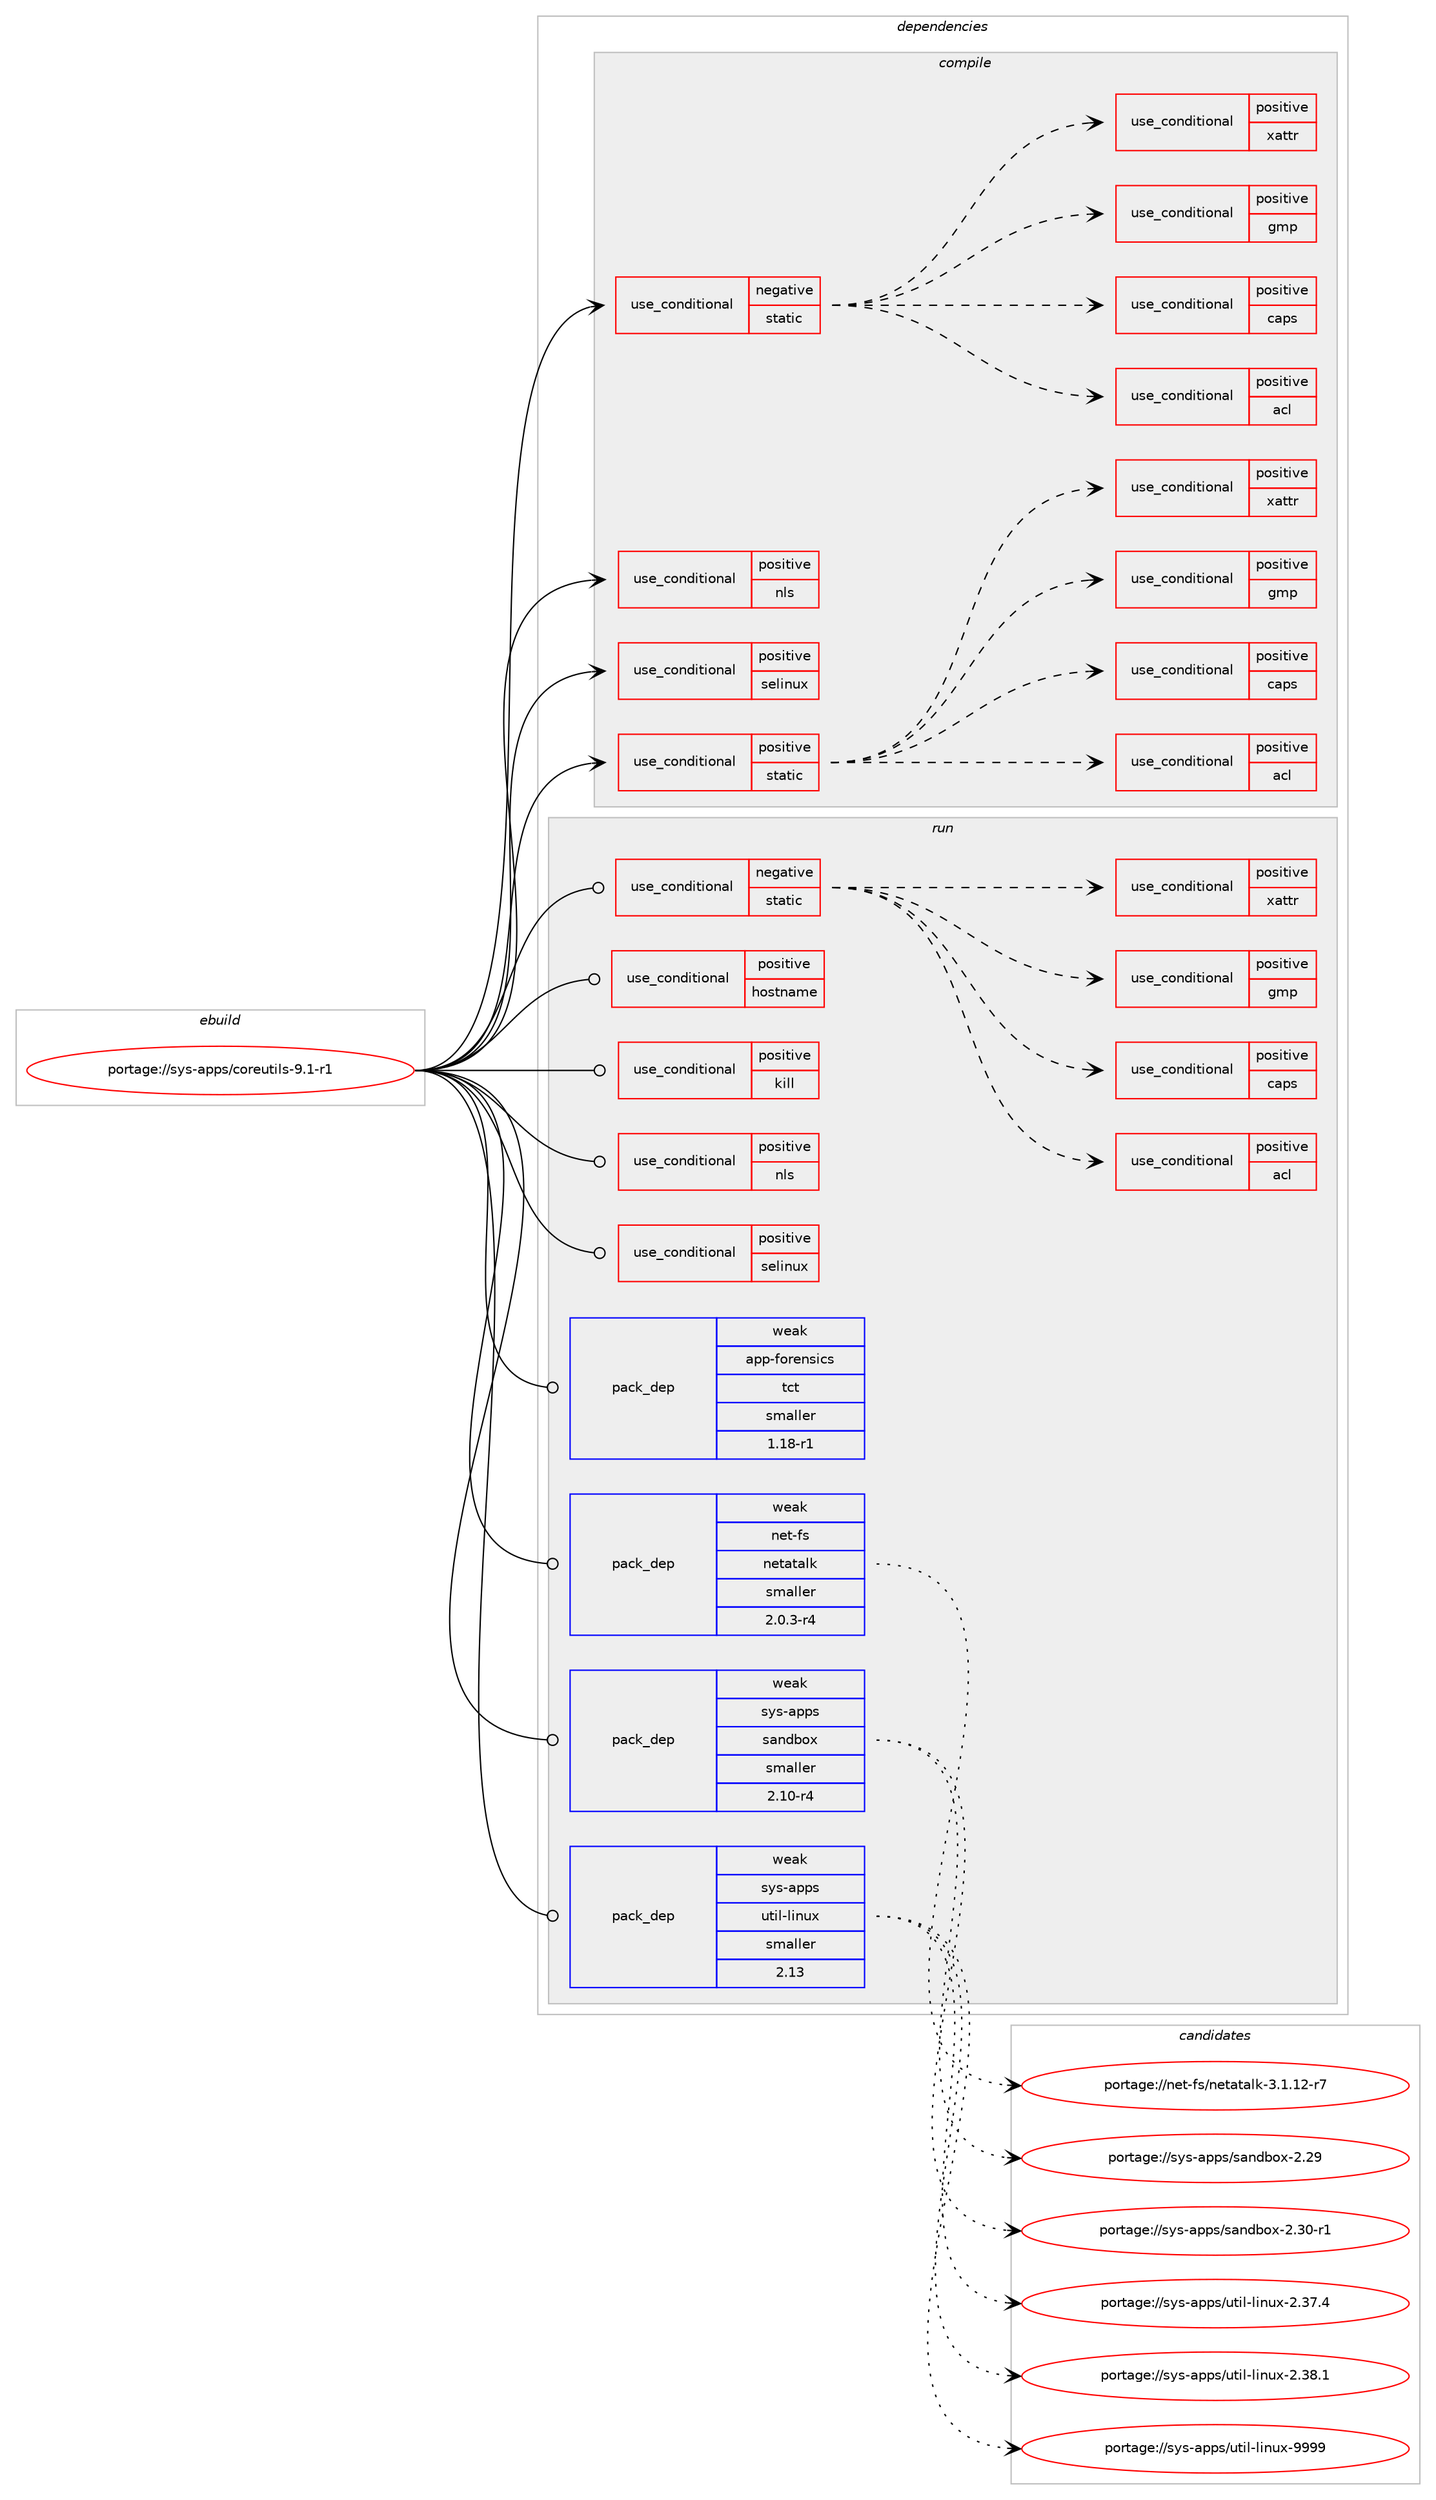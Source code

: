 digraph prolog {

# *************
# Graph options
# *************

newrank=true;
concentrate=true;
compound=true;
graph [rankdir=LR,fontname=Helvetica,fontsize=10,ranksep=1.5];#, ranksep=2.5, nodesep=0.2];
edge  [arrowhead=vee];
node  [fontname=Helvetica,fontsize=10];

# **********
# The ebuild
# **********

subgraph cluster_leftcol {
color=gray;
rank=same;
label=<<i>ebuild</i>>;
id [label="portage://sys-apps/coreutils-9.1-r1", color=red, width=4, href="../sys-apps/coreutils-9.1-r1.svg"];
}

# ****************
# The dependencies
# ****************

subgraph cluster_midcol {
color=gray;
label=<<i>dependencies</i>>;
subgraph cluster_compile {
fillcolor="#eeeeee";
style=filled;
label=<<i>compile</i>>;
subgraph cond3457 {
dependency5198 [label=<<TABLE BORDER="0" CELLBORDER="1" CELLSPACING="0" CELLPADDING="4"><TR><TD ROWSPAN="3" CELLPADDING="10">use_conditional</TD></TR><TR><TD>negative</TD></TR><TR><TD>static</TD></TR></TABLE>>, shape=none, color=red];
subgraph cond3458 {
dependency5199 [label=<<TABLE BORDER="0" CELLBORDER="1" CELLSPACING="0" CELLPADDING="4"><TR><TD ROWSPAN="3" CELLPADDING="10">use_conditional</TD></TR><TR><TD>positive</TD></TR><TR><TD>acl</TD></TR></TABLE>>, shape=none, color=red];
# *** BEGIN UNKNOWN DEPENDENCY TYPE (TODO) ***
# dependency5199 -> package_dependency(portage://sys-apps/coreutils-9.1-r1,install,no,sys-apps,acl,none,[,,],[],[])
# *** END UNKNOWN DEPENDENCY TYPE (TODO) ***

}
dependency5198:e -> dependency5199:w [weight=20,style="dashed",arrowhead="vee"];
subgraph cond3459 {
dependency5200 [label=<<TABLE BORDER="0" CELLBORDER="1" CELLSPACING="0" CELLPADDING="4"><TR><TD ROWSPAN="3" CELLPADDING="10">use_conditional</TD></TR><TR><TD>positive</TD></TR><TR><TD>caps</TD></TR></TABLE>>, shape=none, color=red];
# *** BEGIN UNKNOWN DEPENDENCY TYPE (TODO) ***
# dependency5200 -> package_dependency(portage://sys-apps/coreutils-9.1-r1,install,no,sys-libs,libcap,none,[,,],[],[])
# *** END UNKNOWN DEPENDENCY TYPE (TODO) ***

}
dependency5198:e -> dependency5200:w [weight=20,style="dashed",arrowhead="vee"];
subgraph cond3460 {
dependency5201 [label=<<TABLE BORDER="0" CELLBORDER="1" CELLSPACING="0" CELLPADDING="4"><TR><TD ROWSPAN="3" CELLPADDING="10">use_conditional</TD></TR><TR><TD>positive</TD></TR><TR><TD>gmp</TD></TR></TABLE>>, shape=none, color=red];
# *** BEGIN UNKNOWN DEPENDENCY TYPE (TODO) ***
# dependency5201 -> package_dependency(portage://sys-apps/coreutils-9.1-r1,install,no,dev-libs,gmp,none,[,,],any_same_slot,[])
# *** END UNKNOWN DEPENDENCY TYPE (TODO) ***

}
dependency5198:e -> dependency5201:w [weight=20,style="dashed",arrowhead="vee"];
subgraph cond3461 {
dependency5202 [label=<<TABLE BORDER="0" CELLBORDER="1" CELLSPACING="0" CELLPADDING="4"><TR><TD ROWSPAN="3" CELLPADDING="10">use_conditional</TD></TR><TR><TD>positive</TD></TR><TR><TD>xattr</TD></TR></TABLE>>, shape=none, color=red];
# *** BEGIN UNKNOWN DEPENDENCY TYPE (TODO) ***
# dependency5202 -> package_dependency(portage://sys-apps/coreutils-9.1-r1,install,no,sys-apps,attr,none,[,,],[],[])
# *** END UNKNOWN DEPENDENCY TYPE (TODO) ***

}
dependency5198:e -> dependency5202:w [weight=20,style="dashed",arrowhead="vee"];
}
id:e -> dependency5198:w [weight=20,style="solid",arrowhead="vee"];
subgraph cond3462 {
dependency5203 [label=<<TABLE BORDER="0" CELLBORDER="1" CELLSPACING="0" CELLPADDING="4"><TR><TD ROWSPAN="3" CELLPADDING="10">use_conditional</TD></TR><TR><TD>positive</TD></TR><TR><TD>nls</TD></TR></TABLE>>, shape=none, color=red];
# *** BEGIN UNKNOWN DEPENDENCY TYPE (TODO) ***
# dependency5203 -> package_dependency(portage://sys-apps/coreutils-9.1-r1,install,no,virtual,libintl,none,[,,],[],[])
# *** END UNKNOWN DEPENDENCY TYPE (TODO) ***

}
id:e -> dependency5203:w [weight=20,style="solid",arrowhead="vee"];
subgraph cond3463 {
dependency5204 [label=<<TABLE BORDER="0" CELLBORDER="1" CELLSPACING="0" CELLPADDING="4"><TR><TD ROWSPAN="3" CELLPADDING="10">use_conditional</TD></TR><TR><TD>positive</TD></TR><TR><TD>selinux</TD></TR></TABLE>>, shape=none, color=red];
# *** BEGIN UNKNOWN DEPENDENCY TYPE (TODO) ***
# dependency5204 -> package_dependency(portage://sys-apps/coreutils-9.1-r1,install,no,sys-libs,libselinux,none,[,,],[],[])
# *** END UNKNOWN DEPENDENCY TYPE (TODO) ***

}
id:e -> dependency5204:w [weight=20,style="solid",arrowhead="vee"];
subgraph cond3464 {
dependency5205 [label=<<TABLE BORDER="0" CELLBORDER="1" CELLSPACING="0" CELLPADDING="4"><TR><TD ROWSPAN="3" CELLPADDING="10">use_conditional</TD></TR><TR><TD>positive</TD></TR><TR><TD>static</TD></TR></TABLE>>, shape=none, color=red];
subgraph cond3465 {
dependency5206 [label=<<TABLE BORDER="0" CELLBORDER="1" CELLSPACING="0" CELLPADDING="4"><TR><TD ROWSPAN="3" CELLPADDING="10">use_conditional</TD></TR><TR><TD>positive</TD></TR><TR><TD>acl</TD></TR></TABLE>>, shape=none, color=red];
# *** BEGIN UNKNOWN DEPENDENCY TYPE (TODO) ***
# dependency5206 -> package_dependency(portage://sys-apps/coreutils-9.1-r1,install,no,sys-apps,acl,none,[,,],[],[use(enable(static-libs),none)])
# *** END UNKNOWN DEPENDENCY TYPE (TODO) ***

}
dependency5205:e -> dependency5206:w [weight=20,style="dashed",arrowhead="vee"];
subgraph cond3466 {
dependency5207 [label=<<TABLE BORDER="0" CELLBORDER="1" CELLSPACING="0" CELLPADDING="4"><TR><TD ROWSPAN="3" CELLPADDING="10">use_conditional</TD></TR><TR><TD>positive</TD></TR><TR><TD>caps</TD></TR></TABLE>>, shape=none, color=red];
# *** BEGIN UNKNOWN DEPENDENCY TYPE (TODO) ***
# dependency5207 -> package_dependency(portage://sys-apps/coreutils-9.1-r1,install,no,sys-libs,libcap,none,[,,],[],[])
# *** END UNKNOWN DEPENDENCY TYPE (TODO) ***

}
dependency5205:e -> dependency5207:w [weight=20,style="dashed",arrowhead="vee"];
subgraph cond3467 {
dependency5208 [label=<<TABLE BORDER="0" CELLBORDER="1" CELLSPACING="0" CELLPADDING="4"><TR><TD ROWSPAN="3" CELLPADDING="10">use_conditional</TD></TR><TR><TD>positive</TD></TR><TR><TD>gmp</TD></TR></TABLE>>, shape=none, color=red];
# *** BEGIN UNKNOWN DEPENDENCY TYPE (TODO) ***
# dependency5208 -> package_dependency(portage://sys-apps/coreutils-9.1-r1,install,no,dev-libs,gmp,none,[,,],any_same_slot,[use(enable(static-libs),none)])
# *** END UNKNOWN DEPENDENCY TYPE (TODO) ***

}
dependency5205:e -> dependency5208:w [weight=20,style="dashed",arrowhead="vee"];
subgraph cond3468 {
dependency5209 [label=<<TABLE BORDER="0" CELLBORDER="1" CELLSPACING="0" CELLPADDING="4"><TR><TD ROWSPAN="3" CELLPADDING="10">use_conditional</TD></TR><TR><TD>positive</TD></TR><TR><TD>xattr</TD></TR></TABLE>>, shape=none, color=red];
# *** BEGIN UNKNOWN DEPENDENCY TYPE (TODO) ***
# dependency5209 -> package_dependency(portage://sys-apps/coreutils-9.1-r1,install,no,sys-apps,attr,none,[,,],[],[use(enable(static-libs),none)])
# *** END UNKNOWN DEPENDENCY TYPE (TODO) ***

}
dependency5205:e -> dependency5209:w [weight=20,style="dashed",arrowhead="vee"];
}
id:e -> dependency5205:w [weight=20,style="solid",arrowhead="vee"];
}
subgraph cluster_compileandrun {
fillcolor="#eeeeee";
style=filled;
label=<<i>compile and run</i>>;
}
subgraph cluster_run {
fillcolor="#eeeeee";
style=filled;
label=<<i>run</i>>;
subgraph cond3469 {
dependency5210 [label=<<TABLE BORDER="0" CELLBORDER="1" CELLSPACING="0" CELLPADDING="4"><TR><TD ROWSPAN="3" CELLPADDING="10">use_conditional</TD></TR><TR><TD>negative</TD></TR><TR><TD>static</TD></TR></TABLE>>, shape=none, color=red];
subgraph cond3470 {
dependency5211 [label=<<TABLE BORDER="0" CELLBORDER="1" CELLSPACING="0" CELLPADDING="4"><TR><TD ROWSPAN="3" CELLPADDING="10">use_conditional</TD></TR><TR><TD>positive</TD></TR><TR><TD>acl</TD></TR></TABLE>>, shape=none, color=red];
# *** BEGIN UNKNOWN DEPENDENCY TYPE (TODO) ***
# dependency5211 -> package_dependency(portage://sys-apps/coreutils-9.1-r1,run,no,sys-apps,acl,none,[,,],[],[])
# *** END UNKNOWN DEPENDENCY TYPE (TODO) ***

}
dependency5210:e -> dependency5211:w [weight=20,style="dashed",arrowhead="vee"];
subgraph cond3471 {
dependency5212 [label=<<TABLE BORDER="0" CELLBORDER="1" CELLSPACING="0" CELLPADDING="4"><TR><TD ROWSPAN="3" CELLPADDING="10">use_conditional</TD></TR><TR><TD>positive</TD></TR><TR><TD>caps</TD></TR></TABLE>>, shape=none, color=red];
# *** BEGIN UNKNOWN DEPENDENCY TYPE (TODO) ***
# dependency5212 -> package_dependency(portage://sys-apps/coreutils-9.1-r1,run,no,sys-libs,libcap,none,[,,],[],[])
# *** END UNKNOWN DEPENDENCY TYPE (TODO) ***

}
dependency5210:e -> dependency5212:w [weight=20,style="dashed",arrowhead="vee"];
subgraph cond3472 {
dependency5213 [label=<<TABLE BORDER="0" CELLBORDER="1" CELLSPACING="0" CELLPADDING="4"><TR><TD ROWSPAN="3" CELLPADDING="10">use_conditional</TD></TR><TR><TD>positive</TD></TR><TR><TD>gmp</TD></TR></TABLE>>, shape=none, color=red];
# *** BEGIN UNKNOWN DEPENDENCY TYPE (TODO) ***
# dependency5213 -> package_dependency(portage://sys-apps/coreutils-9.1-r1,run,no,dev-libs,gmp,none,[,,],any_same_slot,[])
# *** END UNKNOWN DEPENDENCY TYPE (TODO) ***

}
dependency5210:e -> dependency5213:w [weight=20,style="dashed",arrowhead="vee"];
subgraph cond3473 {
dependency5214 [label=<<TABLE BORDER="0" CELLBORDER="1" CELLSPACING="0" CELLPADDING="4"><TR><TD ROWSPAN="3" CELLPADDING="10">use_conditional</TD></TR><TR><TD>positive</TD></TR><TR><TD>xattr</TD></TR></TABLE>>, shape=none, color=red];
# *** BEGIN UNKNOWN DEPENDENCY TYPE (TODO) ***
# dependency5214 -> package_dependency(portage://sys-apps/coreutils-9.1-r1,run,no,sys-apps,attr,none,[,,],[],[])
# *** END UNKNOWN DEPENDENCY TYPE (TODO) ***

}
dependency5210:e -> dependency5214:w [weight=20,style="dashed",arrowhead="vee"];
}
id:e -> dependency5210:w [weight=20,style="solid",arrowhead="odot"];
subgraph cond3474 {
dependency5215 [label=<<TABLE BORDER="0" CELLBORDER="1" CELLSPACING="0" CELLPADDING="4"><TR><TD ROWSPAN="3" CELLPADDING="10">use_conditional</TD></TR><TR><TD>positive</TD></TR><TR><TD>hostname</TD></TR></TABLE>>, shape=none, color=red];
# *** BEGIN UNKNOWN DEPENDENCY TYPE (TODO) ***
# dependency5215 -> package_dependency(portage://sys-apps/coreutils-9.1-r1,run,weak,sys-apps,net-tools,none,[,,],[],[use(enable(hostname),none)])
# *** END UNKNOWN DEPENDENCY TYPE (TODO) ***

}
id:e -> dependency5215:w [weight=20,style="solid",arrowhead="odot"];
subgraph cond3475 {
dependency5216 [label=<<TABLE BORDER="0" CELLBORDER="1" CELLSPACING="0" CELLPADDING="4"><TR><TD ROWSPAN="3" CELLPADDING="10">use_conditional</TD></TR><TR><TD>positive</TD></TR><TR><TD>kill</TD></TR></TABLE>>, shape=none, color=red];
# *** BEGIN UNKNOWN DEPENDENCY TYPE (TODO) ***
# dependency5216 -> package_dependency(portage://sys-apps/coreutils-9.1-r1,run,weak,sys-apps,util-linux,none,[,,],[],[use(enable(kill),none)])
# *** END UNKNOWN DEPENDENCY TYPE (TODO) ***

# *** BEGIN UNKNOWN DEPENDENCY TYPE (TODO) ***
# dependency5216 -> package_dependency(portage://sys-apps/coreutils-9.1-r1,run,weak,sys-process,procps,none,[,,],[],[use(enable(kill),none)])
# *** END UNKNOWN DEPENDENCY TYPE (TODO) ***

}
id:e -> dependency5216:w [weight=20,style="solid",arrowhead="odot"];
subgraph cond3476 {
dependency5217 [label=<<TABLE BORDER="0" CELLBORDER="1" CELLSPACING="0" CELLPADDING="4"><TR><TD ROWSPAN="3" CELLPADDING="10">use_conditional</TD></TR><TR><TD>positive</TD></TR><TR><TD>nls</TD></TR></TABLE>>, shape=none, color=red];
# *** BEGIN UNKNOWN DEPENDENCY TYPE (TODO) ***
# dependency5217 -> package_dependency(portage://sys-apps/coreutils-9.1-r1,run,no,virtual,libintl,none,[,,],[],[])
# *** END UNKNOWN DEPENDENCY TYPE (TODO) ***

}
id:e -> dependency5217:w [weight=20,style="solid",arrowhead="odot"];
subgraph cond3477 {
dependency5218 [label=<<TABLE BORDER="0" CELLBORDER="1" CELLSPACING="0" CELLPADDING="4"><TR><TD ROWSPAN="3" CELLPADDING="10">use_conditional</TD></TR><TR><TD>positive</TD></TR><TR><TD>selinux</TD></TR></TABLE>>, shape=none, color=red];
# *** BEGIN UNKNOWN DEPENDENCY TYPE (TODO) ***
# dependency5218 -> package_dependency(portage://sys-apps/coreutils-9.1-r1,run,no,sys-libs,libselinux,none,[,,],[],[])
# *** END UNKNOWN DEPENDENCY TYPE (TODO) ***

}
id:e -> dependency5218:w [weight=20,style="solid",arrowhead="odot"];
subgraph pack1689 {
dependency5219 [label=<<TABLE BORDER="0" CELLBORDER="1" CELLSPACING="0" CELLPADDING="4" WIDTH="220"><TR><TD ROWSPAN="6" CELLPADDING="30">pack_dep</TD></TR><TR><TD WIDTH="110">weak</TD></TR><TR><TD>app-forensics</TD></TR><TR><TD>tct</TD></TR><TR><TD>smaller</TD></TR><TR><TD>1.18-r1</TD></TR></TABLE>>, shape=none, color=blue];
}
id:e -> dependency5219:w [weight=20,style="solid",arrowhead="odot"];
# *** BEGIN UNKNOWN DEPENDENCY TYPE (TODO) ***
# id -> package_dependency(portage://sys-apps/coreutils-9.1-r1,run,weak,app-misc,realpath,none,[,,],[],[])
# *** END UNKNOWN DEPENDENCY TYPE (TODO) ***

subgraph pack1690 {
dependency5220 [label=<<TABLE BORDER="0" CELLBORDER="1" CELLSPACING="0" CELLPADDING="4" WIDTH="220"><TR><TD ROWSPAN="6" CELLPADDING="30">pack_dep</TD></TR><TR><TD WIDTH="110">weak</TD></TR><TR><TD>net-fs</TD></TR><TR><TD>netatalk</TD></TR><TR><TD>smaller</TD></TR><TR><TD>2.0.3-r4</TD></TR></TABLE>>, shape=none, color=blue];
}
id:e -> dependency5220:w [weight=20,style="solid",arrowhead="odot"];
# *** BEGIN UNKNOWN DEPENDENCY TYPE (TODO) ***
# id -> package_dependency(portage://sys-apps/coreutils-9.1-r1,run,weak,net-mail,base64,none,[,,],[],[])
# *** END UNKNOWN DEPENDENCY TYPE (TODO) ***

# *** BEGIN UNKNOWN DEPENDENCY TYPE (TODO) ***
# id -> package_dependency(portage://sys-apps/coreutils-9.1-r1,run,weak,sys-apps,mktemp,none,[,,],[],[])
# *** END UNKNOWN DEPENDENCY TYPE (TODO) ***

subgraph pack1691 {
dependency5221 [label=<<TABLE BORDER="0" CELLBORDER="1" CELLSPACING="0" CELLPADDING="4" WIDTH="220"><TR><TD ROWSPAN="6" CELLPADDING="30">pack_dep</TD></TR><TR><TD WIDTH="110">weak</TD></TR><TR><TD>sys-apps</TD></TR><TR><TD>sandbox</TD></TR><TR><TD>smaller</TD></TR><TR><TD>2.10-r4</TD></TR></TABLE>>, shape=none, color=blue];
}
id:e -> dependency5221:w [weight=20,style="solid",arrowhead="odot"];
# *** BEGIN UNKNOWN DEPENDENCY TYPE (TODO) ***
# id -> package_dependency(portage://sys-apps/coreutils-9.1-r1,run,weak,sys-apps,stat,none,[,,],[],[])
# *** END UNKNOWN DEPENDENCY TYPE (TODO) ***

subgraph pack1692 {
dependency5222 [label=<<TABLE BORDER="0" CELLBORDER="1" CELLSPACING="0" CELLPADDING="4" WIDTH="220"><TR><TD ROWSPAN="6" CELLPADDING="30">pack_dep</TD></TR><TR><TD WIDTH="110">weak</TD></TR><TR><TD>sys-apps</TD></TR><TR><TD>util-linux</TD></TR><TR><TD>smaller</TD></TR><TR><TD>2.13</TD></TR></TABLE>>, shape=none, color=blue];
}
id:e -> dependency5222:w [weight=20,style="solid",arrowhead="odot"];
}
}

# **************
# The candidates
# **************

subgraph cluster_choices {
rank=same;
color=gray;
label=<<i>candidates</i>>;

subgraph choice1689 {
color=black;
nodesep=1;
}
subgraph choice1690 {
color=black;
nodesep=1;
choice11010111645102115471101011169711697108107455146494649504511455 [label="portage://net-fs/netatalk-3.1.12-r7", color=red, width=4,href="../net-fs/netatalk-3.1.12-r7.svg"];
dependency5220:e -> choice11010111645102115471101011169711697108107455146494649504511455:w [style=dotted,weight="100"];
}
subgraph choice1691 {
color=black;
nodesep=1;
choice11512111545971121121154711597110100981111204550465057 [label="portage://sys-apps/sandbox-2.29", color=red, width=4,href="../sys-apps/sandbox-2.29.svg"];
choice115121115459711211211547115971101009811112045504651484511449 [label="portage://sys-apps/sandbox-2.30-r1", color=red, width=4,href="../sys-apps/sandbox-2.30-r1.svg"];
dependency5221:e -> choice11512111545971121121154711597110100981111204550465057:w [style=dotted,weight="100"];
dependency5221:e -> choice115121115459711211211547115971101009811112045504651484511449:w [style=dotted,weight="100"];
}
subgraph choice1692 {
color=black;
nodesep=1;
choice1151211154597112112115471171161051084510810511011712045504651554652 [label="portage://sys-apps/util-linux-2.37.4", color=red, width=4,href="../sys-apps/util-linux-2.37.4.svg"];
choice1151211154597112112115471171161051084510810511011712045504651564649 [label="portage://sys-apps/util-linux-2.38.1", color=red, width=4,href="../sys-apps/util-linux-2.38.1.svg"];
choice115121115459711211211547117116105108451081051101171204557575757 [label="portage://sys-apps/util-linux-9999", color=red, width=4,href="../sys-apps/util-linux-9999.svg"];
dependency5222:e -> choice1151211154597112112115471171161051084510810511011712045504651554652:w [style=dotted,weight="100"];
dependency5222:e -> choice1151211154597112112115471171161051084510810511011712045504651564649:w [style=dotted,weight="100"];
dependency5222:e -> choice115121115459711211211547117116105108451081051101171204557575757:w [style=dotted,weight="100"];
}
}

}
